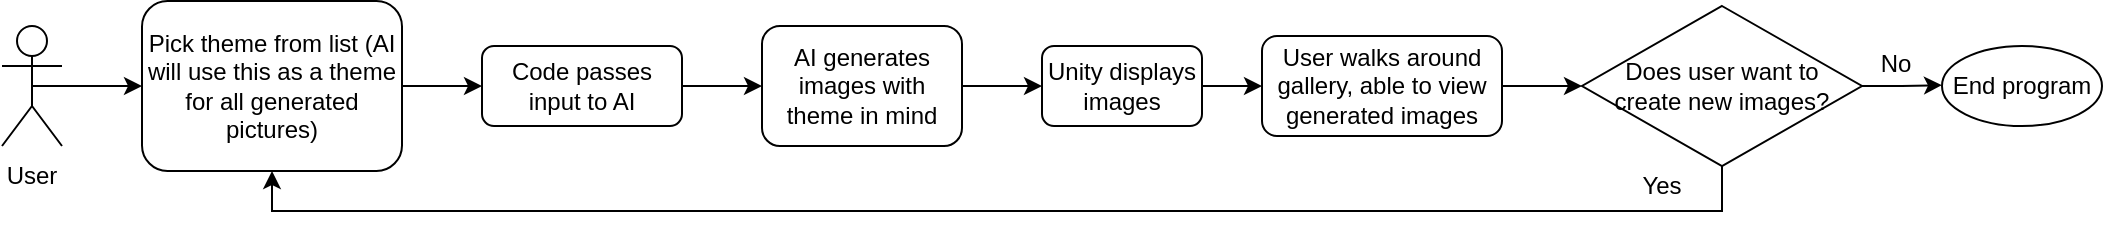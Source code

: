 <mxfile version="20.3.0" type="github">
  <diagram id="UwSfHh1qD_9zUT52DZIc" name="Page-1">
    <mxGraphModel dx="868" dy="450" grid="1" gridSize="10" guides="1" tooltips="1" connect="1" arrows="1" fold="1" page="1" pageScale="1" pageWidth="850" pageHeight="1100" math="0" shadow="0">
      <root>
        <mxCell id="0" />
        <mxCell id="1" parent="0" />
        <mxCell id="BQC3b7BboDQpf7Hgj_9s-15" style="edgeStyle=orthogonalEdgeStyle;rounded=0;orthogonalLoop=1;jettySize=auto;html=1;exitX=1;exitY=0.5;exitDx=0;exitDy=0;" parent="1" source="BQC3b7BboDQpf7Hgj_9s-7" target="BQC3b7BboDQpf7Hgj_9s-16" edge="1">
          <mxGeometry relative="1" as="geometry">
            <mxPoint x="540" y="249.8" as="targetPoint" />
          </mxGeometry>
        </mxCell>
        <mxCell id="BQC3b7BboDQpf7Hgj_9s-7" value="AI generates images with theme in mind" style="rounded=1;whiteSpace=wrap;html=1;fontSize=12;glass=0;strokeWidth=1;shadow=0;" parent="1" vertex="1">
          <mxGeometry x="390" y="220" width="100" height="60" as="geometry" />
        </mxCell>
        <mxCell id="BQC3b7BboDQpf7Hgj_9s-8" style="edgeStyle=orthogonalEdgeStyle;rounded=0;orthogonalLoop=1;jettySize=auto;html=1;exitX=1;exitY=0.5;exitDx=0;exitDy=0;entryX=0;entryY=0.5;entryDx=0;entryDy=0;" parent="1" source="BQC3b7BboDQpf7Hgj_9s-9" target="BQC3b7BboDQpf7Hgj_9s-7" edge="1">
          <mxGeometry relative="1" as="geometry" />
        </mxCell>
        <mxCell id="BQC3b7BboDQpf7Hgj_9s-9" value="Code passes input to AI" style="rounded=1;whiteSpace=wrap;html=1;fontSize=12;glass=0;strokeWidth=1;shadow=0;" parent="1" vertex="1">
          <mxGeometry x="250" y="230" width="100" height="40" as="geometry" />
        </mxCell>
        <mxCell id="BQC3b7BboDQpf7Hgj_9s-10" style="edgeStyle=orthogonalEdgeStyle;rounded=0;orthogonalLoop=1;jettySize=auto;html=1;exitX=1;exitY=0.5;exitDx=0;exitDy=0;entryX=0;entryY=0.5;entryDx=0;entryDy=0;" parent="1" source="BQC3b7BboDQpf7Hgj_9s-11" target="BQC3b7BboDQpf7Hgj_9s-9" edge="1">
          <mxGeometry relative="1" as="geometry" />
        </mxCell>
        <mxCell id="BQC3b7BboDQpf7Hgj_9s-11" value="Pick theme from list (AI will use this as a theme for all generated &lt;br&gt;pictures)" style="rounded=1;whiteSpace=wrap;html=1;fontSize=12;glass=0;strokeWidth=1;shadow=0;" parent="1" vertex="1">
          <mxGeometry x="80" y="207.5" width="130" height="85" as="geometry" />
        </mxCell>
        <mxCell id="BQC3b7BboDQpf7Hgj_9s-12" style="edgeStyle=orthogonalEdgeStyle;rounded=0;orthogonalLoop=1;jettySize=auto;html=1;exitX=0.5;exitY=0.5;exitDx=0;exitDy=0;exitPerimeter=0;entryX=0;entryY=0.5;entryDx=0;entryDy=0;" parent="1" source="BQC3b7BboDQpf7Hgj_9s-13" target="BQC3b7BboDQpf7Hgj_9s-11" edge="1">
          <mxGeometry relative="1" as="geometry" />
        </mxCell>
        <mxCell id="BQC3b7BboDQpf7Hgj_9s-13" value="Actor" style="shape=umlActor;verticalLabelPosition=bottom;verticalAlign=top;html=1;outlineConnect=0;" parent="1" vertex="1">
          <mxGeometry x="10" y="220" width="30" height="60" as="geometry" />
        </mxCell>
        <mxCell id="BQC3b7BboDQpf7Hgj_9s-14" value="User" style="text;html=1;align=center;verticalAlign=middle;whiteSpace=wrap;rounded=0;fillColor=#FFFFFF;" parent="1" vertex="1">
          <mxGeometry x="10" y="285" width="30" height="20" as="geometry" />
        </mxCell>
        <mxCell id="BQC3b7BboDQpf7Hgj_9s-17" style="edgeStyle=orthogonalEdgeStyle;rounded=0;orthogonalLoop=1;jettySize=auto;html=1;" parent="1" source="BQC3b7BboDQpf7Hgj_9s-16" target="BQC3b7BboDQpf7Hgj_9s-18" edge="1">
          <mxGeometry relative="1" as="geometry">
            <mxPoint x="670" y="250" as="targetPoint" />
          </mxGeometry>
        </mxCell>
        <mxCell id="BQC3b7BboDQpf7Hgj_9s-16" value="Unity displays images" style="rounded=1;whiteSpace=wrap;html=1;" parent="1" vertex="1">
          <mxGeometry x="530" y="230" width="80" height="40" as="geometry" />
        </mxCell>
        <mxCell id="BQC3b7BboDQpf7Hgj_9s-22" style="edgeStyle=orthogonalEdgeStyle;rounded=0;orthogonalLoop=1;jettySize=auto;html=1;exitX=1;exitY=0.5;exitDx=0;exitDy=0;entryX=0;entryY=0.5;entryDx=0;entryDy=0;" parent="1" source="BQC3b7BboDQpf7Hgj_9s-18" target="BQC3b7BboDQpf7Hgj_9s-19" edge="1">
          <mxGeometry relative="1" as="geometry" />
        </mxCell>
        <mxCell id="BQC3b7BboDQpf7Hgj_9s-18" value="User walks around gallery, able to view generated images" style="rounded=1;whiteSpace=wrap;html=1;" parent="1" vertex="1">
          <mxGeometry x="640" y="225" width="120" height="50" as="geometry" />
        </mxCell>
        <mxCell id="BQC3b7BboDQpf7Hgj_9s-23" style="edgeStyle=orthogonalEdgeStyle;rounded=0;orthogonalLoop=1;jettySize=auto;html=1;exitX=0.5;exitY=1;exitDx=0;exitDy=0;entryX=0.5;entryY=1;entryDx=0;entryDy=0;" parent="1" source="BQC3b7BboDQpf7Hgj_9s-19" target="BQC3b7BboDQpf7Hgj_9s-11" edge="1">
          <mxGeometry relative="1" as="geometry" />
        </mxCell>
        <mxCell id="BQC3b7BboDQpf7Hgj_9s-24" style="edgeStyle=orthogonalEdgeStyle;rounded=0;orthogonalLoop=1;jettySize=auto;html=1;exitX=1;exitY=0.5;exitDx=0;exitDy=0;" parent="1" source="BQC3b7BboDQpf7Hgj_9s-19" edge="1">
          <mxGeometry relative="1" as="geometry">
            <mxPoint x="980" y="249.588" as="targetPoint" />
          </mxGeometry>
        </mxCell>
        <mxCell id="BQC3b7BboDQpf7Hgj_9s-19" value="Does user want to &lt;br&gt;create new images?" style="rhombus;whiteSpace=wrap;html=1;" parent="1" vertex="1">
          <mxGeometry x="800" y="210" width="140" height="80" as="geometry" />
        </mxCell>
        <mxCell id="BQC3b7BboDQpf7Hgj_9s-26" value="Yes" style="text;html=1;strokeColor=none;fillColor=none;align=center;verticalAlign=middle;whiteSpace=wrap;rounded=0;" parent="1" vertex="1">
          <mxGeometry x="830" y="290" width="20" height="20" as="geometry" />
        </mxCell>
        <mxCell id="BQC3b7BboDQpf7Hgj_9s-27" value="No" style="text;html=1;strokeColor=none;fillColor=none;align=center;verticalAlign=middle;whiteSpace=wrap;rounded=0;" parent="1" vertex="1">
          <mxGeometry x="947" y="231" width="20" height="15" as="geometry" />
        </mxCell>
        <mxCell id="BQC3b7BboDQpf7Hgj_9s-28" value="End program" style="ellipse;whiteSpace=wrap;html=1;" parent="1" vertex="1">
          <mxGeometry x="980" y="230" width="80" height="40" as="geometry" />
        </mxCell>
      </root>
    </mxGraphModel>
  </diagram>
</mxfile>

